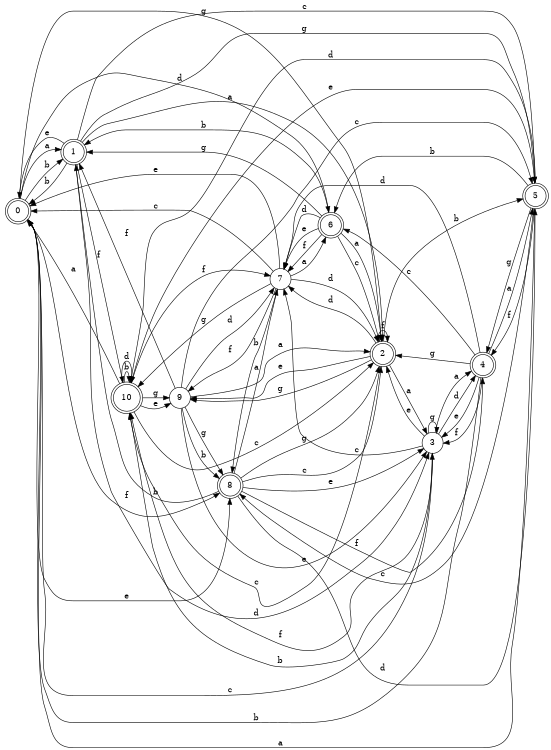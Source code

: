 digraph n9_4 {
__start0 [label="" shape="none"];

rankdir=LR;
size="8,5";

s0 [style="rounded,filled", color="black", fillcolor="white" shape="doublecircle", label="0"];
s1 [style="rounded,filled", color="black", fillcolor="white" shape="doublecircle", label="1"];
s2 [style="rounded,filled", color="black", fillcolor="white" shape="doublecircle", label="2"];
s3 [style="filled", color="black", fillcolor="white" shape="circle", label="3"];
s4 [style="rounded,filled", color="black", fillcolor="white" shape="doublecircle", label="4"];
s5 [style="rounded,filled", color="black", fillcolor="white" shape="doublecircle", label="5"];
s6 [style="rounded,filled", color="black", fillcolor="white" shape="doublecircle", label="6"];
s7 [style="filled", color="black", fillcolor="white" shape="circle", label="7"];
s8 [style="rounded,filled", color="black", fillcolor="white" shape="doublecircle", label="8"];
s9 [style="filled", color="black", fillcolor="white" shape="circle", label="9"];
s10 [style="rounded,filled", color="black", fillcolor="white" shape="doublecircle", label="10"];
s0 -> s1 [label="a"];
s0 -> s1 [label="b"];
s0 -> s3 [label="c"];
s0 -> s6 [label="d"];
s0 -> s8 [label="e"];
s0 -> s8 [label="f"];
s0 -> s2 [label="g"];
s1 -> s2 [label="a"];
s1 -> s0 [label="b"];
s1 -> s5 [label="c"];
s1 -> s3 [label="d"];
s1 -> s0 [label="e"];
s1 -> s10 [label="f"];
s1 -> s5 [label="g"];
s2 -> s3 [label="a"];
s2 -> s5 [label="b"];
s2 -> s10 [label="c"];
s2 -> s7 [label="d"];
s2 -> s9 [label="e"];
s2 -> s2 [label="f"];
s2 -> s9 [label="g"];
s3 -> s4 [label="a"];
s3 -> s10 [label="b"];
s3 -> s7 [label="c"];
s3 -> s4 [label="d"];
s3 -> s2 [label="e"];
s3 -> s10 [label="f"];
s3 -> s3 [label="g"];
s4 -> s5 [label="a"];
s4 -> s0 [label="b"];
s4 -> s6 [label="c"];
s4 -> s7 [label="d"];
s4 -> s3 [label="e"];
s4 -> s3 [label="f"];
s4 -> s2 [label="g"];
s5 -> s0 [label="a"];
s5 -> s6 [label="b"];
s5 -> s8 [label="c"];
s5 -> s10 [label="d"];
s5 -> s10 [label="e"];
s5 -> s4 [label="f"];
s5 -> s4 [label="g"];
s6 -> s2 [label="a"];
s6 -> s1 [label="b"];
s6 -> s2 [label="c"];
s6 -> s7 [label="d"];
s6 -> s7 [label="e"];
s6 -> s7 [label="f"];
s6 -> s1 [label="g"];
s7 -> s6 [label="a"];
s7 -> s8 [label="b"];
s7 -> s0 [label="c"];
s7 -> s2 [label="d"];
s7 -> s0 [label="e"];
s7 -> s9 [label="f"];
s7 -> s10 [label="g"];
s8 -> s7 [label="a"];
s8 -> s1 [label="b"];
s8 -> s2 [label="c"];
s8 -> s5 [label="d"];
s8 -> s3 [label="e"];
s8 -> s4 [label="f"];
s8 -> s2 [label="g"];
s9 -> s2 [label="a"];
s9 -> s8 [label="b"];
s9 -> s5 [label="c"];
s9 -> s7 [label="d"];
s9 -> s3 [label="e"];
s9 -> s1 [label="f"];
s9 -> s8 [label="g"];
s10 -> s0 [label="a"];
s10 -> s10 [label="b"];
s10 -> s2 [label="c"];
s10 -> s10 [label="d"];
s10 -> s9 [label="e"];
s10 -> s7 [label="f"];
s10 -> s9 [label="g"];

}